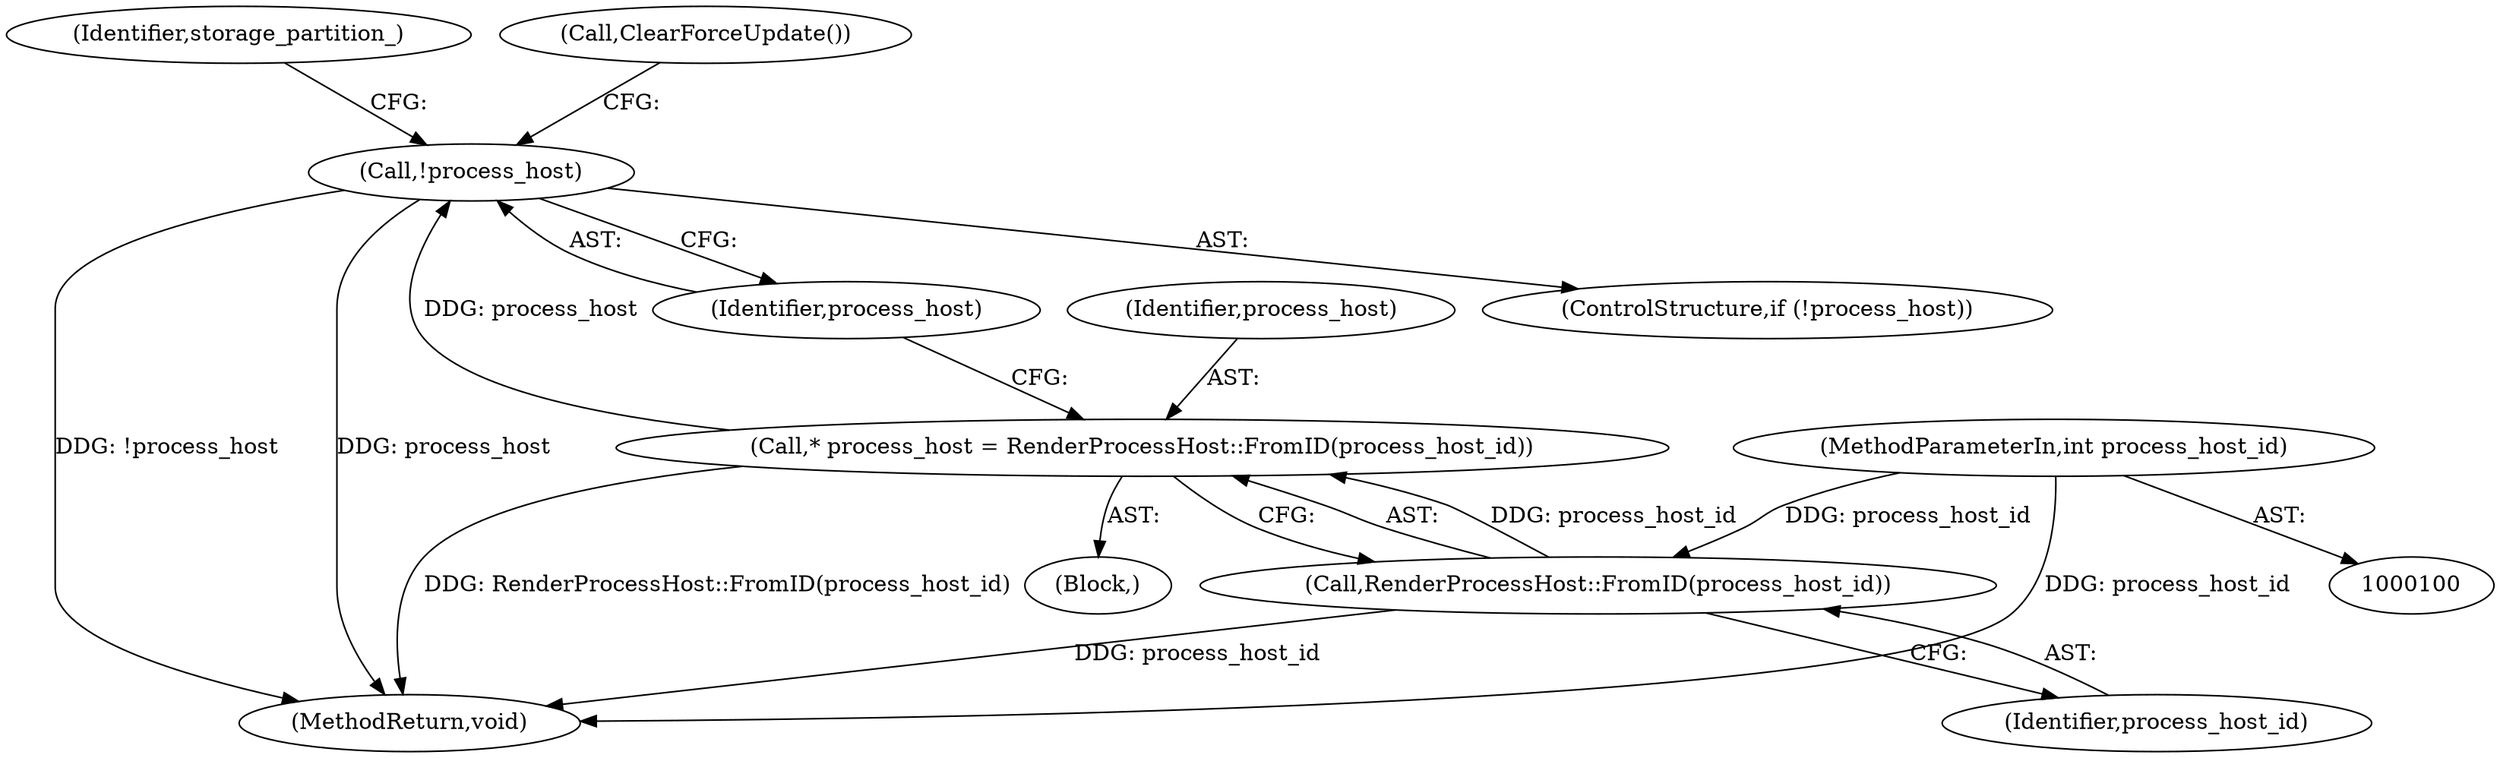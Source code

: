 digraph "0_Chrome_3c8e4852477d5b1e2da877808c998dc57db9460f_28@pointer" {
"1000110" [label="(Call,!process_host)"];
"1000105" [label="(Call,* process_host = RenderProcessHost::FromID(process_host_id))"];
"1000107" [label="(Call,RenderProcessHost::FromID(process_host_id))"];
"1000101" [label="(MethodParameterIn,int process_host_id)"];
"1000119" [label="(Identifier,storage_partition_)"];
"1000130" [label="(MethodReturn,void)"];
"1000108" [label="(Identifier,process_host_id)"];
"1000105" [label="(Call,* process_host = RenderProcessHost::FromID(process_host_id))"];
"1000101" [label="(MethodParameterIn,int process_host_id)"];
"1000103" [label="(Block,)"];
"1000109" [label="(ControlStructure,if (!process_host))"];
"1000110" [label="(Call,!process_host)"];
"1000107" [label="(Call,RenderProcessHost::FromID(process_host_id))"];
"1000111" [label="(Identifier,process_host)"];
"1000106" [label="(Identifier,process_host)"];
"1000113" [label="(Call,ClearForceUpdate())"];
"1000110" -> "1000109"  [label="AST: "];
"1000110" -> "1000111"  [label="CFG: "];
"1000111" -> "1000110"  [label="AST: "];
"1000113" -> "1000110"  [label="CFG: "];
"1000119" -> "1000110"  [label="CFG: "];
"1000110" -> "1000130"  [label="DDG: !process_host"];
"1000110" -> "1000130"  [label="DDG: process_host"];
"1000105" -> "1000110"  [label="DDG: process_host"];
"1000105" -> "1000103"  [label="AST: "];
"1000105" -> "1000107"  [label="CFG: "];
"1000106" -> "1000105"  [label="AST: "];
"1000107" -> "1000105"  [label="AST: "];
"1000111" -> "1000105"  [label="CFG: "];
"1000105" -> "1000130"  [label="DDG: RenderProcessHost::FromID(process_host_id)"];
"1000107" -> "1000105"  [label="DDG: process_host_id"];
"1000107" -> "1000108"  [label="CFG: "];
"1000108" -> "1000107"  [label="AST: "];
"1000107" -> "1000130"  [label="DDG: process_host_id"];
"1000101" -> "1000107"  [label="DDG: process_host_id"];
"1000101" -> "1000100"  [label="AST: "];
"1000101" -> "1000130"  [label="DDG: process_host_id"];
}
